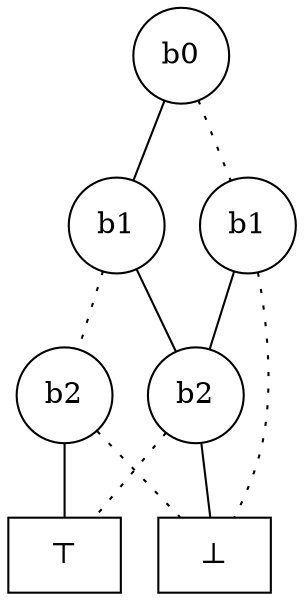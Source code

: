 graph exampleset1 {
	b0 [shape=circle,label="b0"];
	b1_1 [shape=circle,label="b1"];
	b1_2 [shape=circle,label="b1"];
	b2_1 [shape=circle,label="b2"];
	b2_2 [shape=circle,label="b2"];
	top [shape=box,label="&#8868;"];
	bot [shape=box,label="&#8869;"];
	b0 -- b1_1;
	b0 -- b1_2 [style=dotted];
	b1_1 -- b2_1;
	b1_1 -- b2_2 [style=dotted];
	b1_2 -- b2_1;
	b1_2 -- bot [style=dotted];
	b2_1 -- bot;
	b2_1 -- top [style=dotted];
	b2_2 -- top;
	b2_2 -- bot [style=dotted];
}